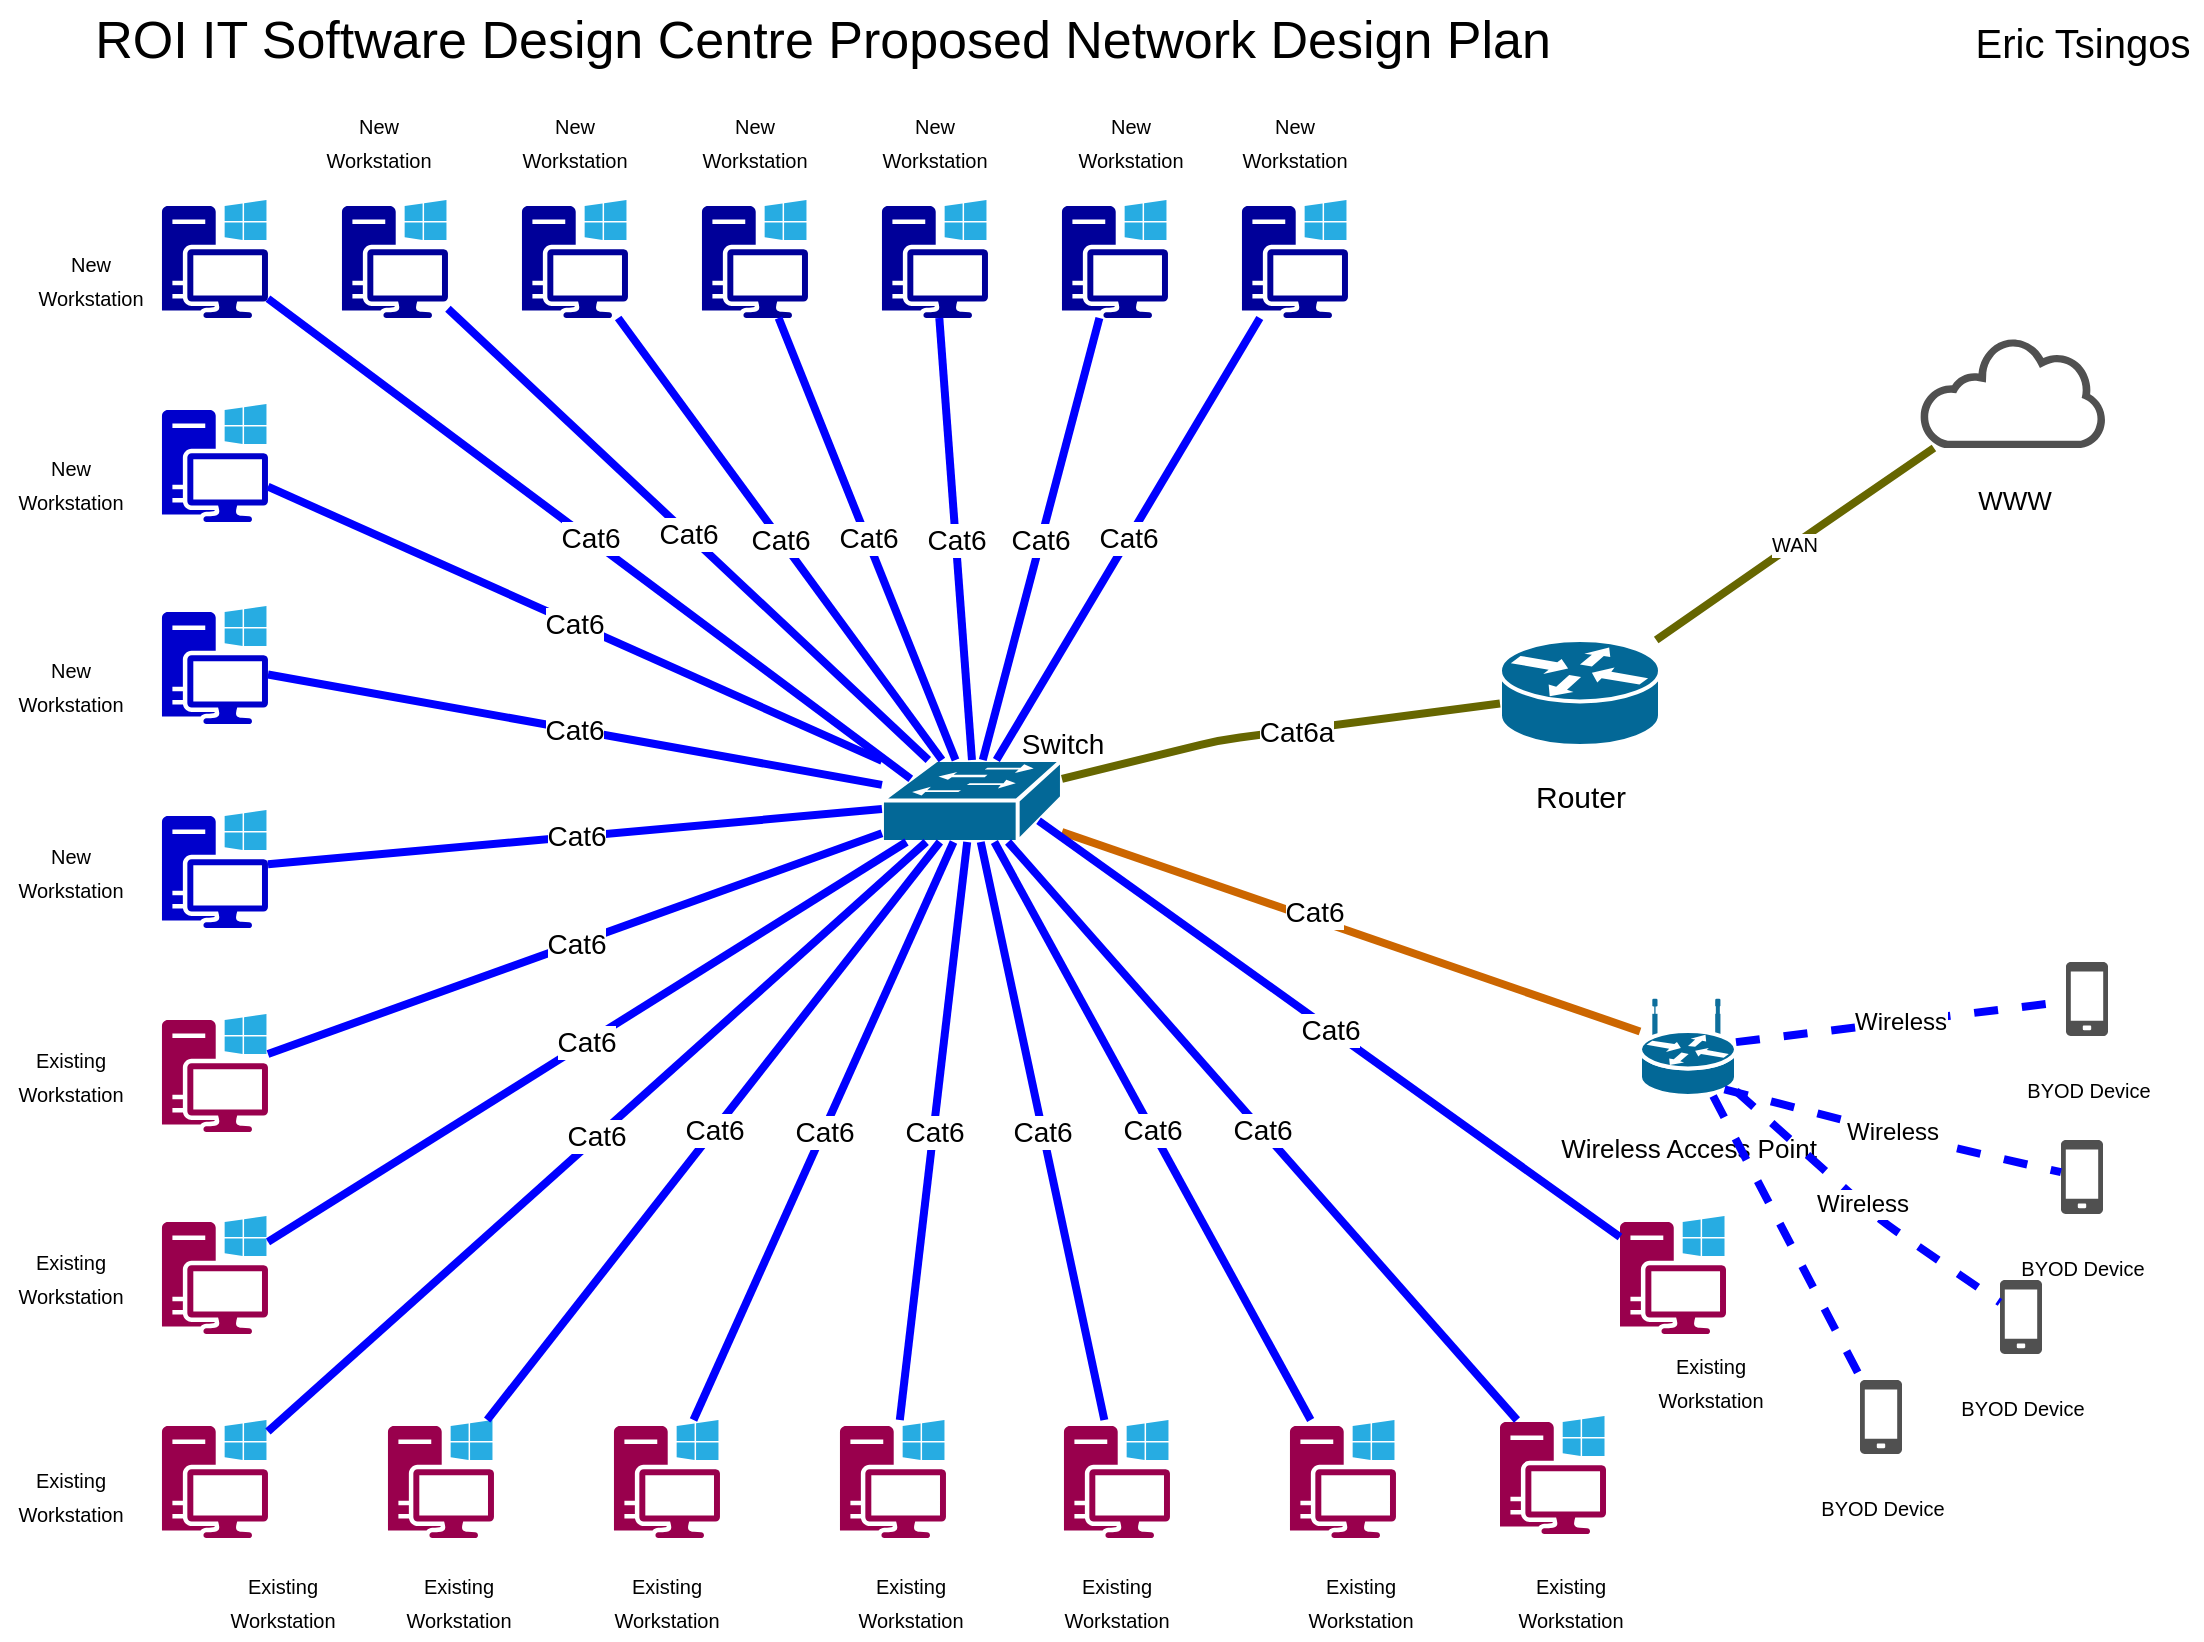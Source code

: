 <mxfile version="13.1.5" type="github"><diagram id="SVuhrKKFgbkTwC87kJZM" name="Page-1"><mxGraphModel dx="1422" dy="752" grid="1" gridSize="10" guides="1" tooltips="1" connect="1" arrows="1" fold="1" page="1" pageScale="1" pageWidth="1169" pageHeight="827" math="0" shadow="0"><root><mxCell id="0"/><mxCell id="1" parent="0"/><mxCell id="qntMLNJ1KrxTZRpijhVu-1" value="&lt;span style=&quot;text-align: left ; background-color: rgb(255 , 255 , 255)&quot;&gt;&lt;font face=&quot;calibri, calibri_msfontservice, sans-serif&quot;&gt;ROI IT Software Design Centre Proposed Network Design Plan&lt;/font&gt;&lt;/span&gt;" style="text;html=1;resizable=0;autosize=1;align=center;verticalAlign=middle;points=[];fillColor=none;strokeColor=none;rounded=0;fontSize=26;" vertex="1" parent="1"><mxGeometry x="100.98" width="660" height="40" as="geometry"/></mxCell><mxCell id="qntMLNJ1KrxTZRpijhVu-2" value="&lt;font style=&quot;font-size: 20px&quot;&gt;Eric Tsingos&lt;/font&gt;" style="text;html=1;resizable=0;autosize=1;align=center;verticalAlign=middle;points=[];fillColor=none;strokeColor=none;rounded=0;fontSize=26;" vertex="1" parent="1"><mxGeometry x="1001" width="120" height="40" as="geometry"/></mxCell><mxCell id="qntMLNJ1KrxTZRpijhVu-3" value="" style="pointerEvents=1;shadow=0;dashed=0;html=1;strokeColor=none;fillColor=#99004D;labelPosition=center;verticalLabelPosition=bottom;verticalAlign=top;outlineConnect=0;align=center;shape=mxgraph.office.devices.workstation_pc;fontSize=26;" vertex="1" parent="1"><mxGeometry x="830" y="608" width="53" height="59" as="geometry"/></mxCell><mxCell id="qntMLNJ1KrxTZRpijhVu-4" value="" style="pointerEvents=1;shadow=0;dashed=0;html=1;strokeColor=none;fillColor=#99004D;labelPosition=center;verticalLabelPosition=bottom;verticalAlign=top;outlineConnect=0;align=center;shape=mxgraph.office.devices.workstation_pc;fontSize=26;" vertex="1" parent="1"><mxGeometry x="770" y="708" width="53" height="59" as="geometry"/></mxCell><mxCell id="qntMLNJ1KrxTZRpijhVu-5" value="" style="pointerEvents=1;shadow=0;dashed=0;html=1;strokeColor=none;fillColor=#000099;labelPosition=center;verticalLabelPosition=bottom;verticalAlign=top;outlineConnect=0;align=center;shape=mxgraph.office.devices.workstation_pc;fontSize=26;" vertex="1" parent="1"><mxGeometry x="190.98" y="100" width="53" height="59" as="geometry"/></mxCell><mxCell id="qntMLNJ1KrxTZRpijhVu-6" value="" style="pointerEvents=1;shadow=0;dashed=0;html=1;strokeColor=none;fillColor=#000099;labelPosition=center;verticalLabelPosition=bottom;verticalAlign=top;outlineConnect=0;align=center;shape=mxgraph.office.devices.workstation_pc;fontSize=26;" vertex="1" parent="1"><mxGeometry x="640.98" y="100" width="53" height="59" as="geometry"/></mxCell><mxCell id="qntMLNJ1KrxTZRpijhVu-7" value="" style="pointerEvents=1;shadow=0;dashed=0;html=1;strokeColor=none;fillColor=#000099;labelPosition=center;verticalLabelPosition=bottom;verticalAlign=top;outlineConnect=0;align=center;shape=mxgraph.office.devices.workstation_pc;fontSize=26;" vertex="1" parent="1"><mxGeometry x="550.98" y="100" width="53" height="59" as="geometry"/></mxCell><mxCell id="qntMLNJ1KrxTZRpijhVu-8" value="" style="pointerEvents=1;shadow=0;dashed=0;html=1;strokeColor=none;fillColor=#000099;labelPosition=center;verticalLabelPosition=bottom;verticalAlign=top;outlineConnect=0;align=center;shape=mxgraph.office.devices.workstation_pc;fontSize=26;" vertex="1" parent="1"><mxGeometry x="460.98" y="100" width="53" height="59" as="geometry"/></mxCell><mxCell id="qntMLNJ1KrxTZRpijhVu-9" value="" style="pointerEvents=1;shadow=0;dashed=0;html=1;strokeColor=none;fillColor=#000099;labelPosition=center;verticalLabelPosition=bottom;verticalAlign=top;outlineConnect=0;align=center;shape=mxgraph.office.devices.workstation_pc;fontSize=26;" vertex="1" parent="1"><mxGeometry x="370.98" y="100" width="53" height="59" as="geometry"/></mxCell><mxCell id="qntMLNJ1KrxTZRpijhVu-10" value="" style="pointerEvents=1;shadow=0;dashed=0;html=1;strokeColor=none;fillColor=#000099;labelPosition=center;verticalLabelPosition=bottom;verticalAlign=top;outlineConnect=0;align=center;shape=mxgraph.office.devices.workstation_pc;fontSize=26;" vertex="1" parent="1"><mxGeometry x="100.98" y="100" width="53" height="59" as="geometry"/></mxCell><mxCell id="qntMLNJ1KrxTZRpijhVu-11" value="" style="pointerEvents=1;shadow=0;dashed=0;html=1;strokeColor=none;fillColor=#99004D;labelPosition=center;verticalLabelPosition=bottom;verticalAlign=top;outlineConnect=0;align=center;shape=mxgraph.office.devices.workstation_pc;fontSize=26;" vertex="1" parent="1"><mxGeometry x="664.98" y="710" width="53" height="59" as="geometry"/></mxCell><mxCell id="qntMLNJ1KrxTZRpijhVu-12" value="" style="pointerEvents=1;shadow=0;dashed=0;html=1;strokeColor=none;fillColor=#99004D;labelPosition=center;verticalLabelPosition=bottom;verticalAlign=top;outlineConnect=0;align=center;shape=mxgraph.office.devices.workstation_pc;fontSize=26;" vertex="1" parent="1"><mxGeometry x="551.98" y="710" width="53" height="59" as="geometry"/></mxCell><mxCell id="qntMLNJ1KrxTZRpijhVu-13" value="" style="pointerEvents=1;shadow=0;dashed=0;html=1;strokeColor=none;fillColor=#99004D;labelPosition=center;verticalLabelPosition=bottom;verticalAlign=top;outlineConnect=0;align=center;shape=mxgraph.office.devices.workstation_pc;fontSize=26;" vertex="1" parent="1"><mxGeometry x="439.98" y="710" width="53" height="59" as="geometry"/></mxCell><mxCell id="qntMLNJ1KrxTZRpijhVu-14" value="" style="pointerEvents=1;shadow=0;dashed=0;html=1;strokeColor=none;fillColor=#99004D;labelPosition=center;verticalLabelPosition=bottom;verticalAlign=top;outlineConnect=0;align=center;shape=mxgraph.office.devices.workstation_pc;fontSize=26;" vertex="1" parent="1"><mxGeometry x="326.98" y="710" width="53" height="59" as="geometry"/></mxCell><mxCell id="qntMLNJ1KrxTZRpijhVu-15" value="" style="pointerEvents=1;shadow=0;dashed=0;html=1;strokeColor=none;fillColor=#99004D;labelPosition=center;verticalLabelPosition=bottom;verticalAlign=top;outlineConnect=0;align=center;shape=mxgraph.office.devices.workstation_pc;fontSize=26;" vertex="1" parent="1"><mxGeometry x="213.98" y="710" width="53" height="59" as="geometry"/></mxCell><mxCell id="qntMLNJ1KrxTZRpijhVu-16" value="" style="pointerEvents=1;shadow=0;dashed=0;html=1;strokeColor=none;fillColor=#0000CC;labelPosition=center;verticalLabelPosition=bottom;verticalAlign=top;outlineConnect=0;align=center;shape=mxgraph.office.devices.workstation_pc;fontSize=26;" vertex="1" parent="1"><mxGeometry x="100.98" y="202" width="53" height="59" as="geometry"/></mxCell><mxCell id="qntMLNJ1KrxTZRpijhVu-17" value="" style="pointerEvents=1;shadow=0;dashed=0;html=1;strokeColor=none;fillColor=#0000CC;labelPosition=center;verticalLabelPosition=bottom;verticalAlign=top;outlineConnect=0;align=center;shape=mxgraph.office.devices.workstation_pc;fontSize=26;" vertex="1" parent="1"><mxGeometry x="100.98" y="303" width="53" height="59" as="geometry"/></mxCell><mxCell id="qntMLNJ1KrxTZRpijhVu-18" value="" style="pointerEvents=1;shadow=0;dashed=0;html=1;strokeColor=none;fillColor=#0000CC;labelPosition=center;verticalLabelPosition=bottom;verticalAlign=top;outlineConnect=0;align=center;shape=mxgraph.office.devices.workstation_pc;fontSize=26;" vertex="1" parent="1"><mxGeometry x="100.98" y="405" width="53" height="59" as="geometry"/></mxCell><mxCell id="qntMLNJ1KrxTZRpijhVu-19" value="" style="pointerEvents=1;shadow=0;dashed=0;html=1;strokeColor=none;fillColor=#99004D;labelPosition=center;verticalLabelPosition=bottom;verticalAlign=top;outlineConnect=0;align=center;shape=mxgraph.office.devices.workstation_pc;fontSize=26;" vertex="1" parent="1"><mxGeometry x="100.98" y="507" width="53" height="59" as="geometry"/></mxCell><mxCell id="qntMLNJ1KrxTZRpijhVu-21" value="" style="pointerEvents=1;shadow=0;dashed=0;html=1;strokeColor=none;fillColor=#99004D;labelPosition=center;verticalLabelPosition=bottom;verticalAlign=top;outlineConnect=0;align=center;shape=mxgraph.office.devices.workstation_pc;fontSize=26;" vertex="1" parent="1"><mxGeometry x="100.98" y="710" width="53" height="59" as="geometry"/></mxCell><mxCell id="qntMLNJ1KrxTZRpijhVu-22" value="" style="pointerEvents=1;shadow=0;dashed=0;html=1;strokeColor=none;fillColor=#000099;labelPosition=center;verticalLabelPosition=bottom;verticalAlign=top;outlineConnect=0;align=center;shape=mxgraph.office.devices.workstation_pc;fontSize=26;" vertex="1" parent="1"><mxGeometry x="280.98" y="100" width="53" height="59" as="geometry"/></mxCell><mxCell id="qntMLNJ1KrxTZRpijhVu-23" value="" style="shape=mxgraph.cisco.switches.workgroup_switch;html=1;pointerEvents=1;dashed=0;fillColor=#036897;strokeColor=#ffffff;strokeWidth=2;verticalLabelPosition=bottom;verticalAlign=top;align=center;outlineConnect=0;fontSize=14;" vertex="1" parent="1"><mxGeometry x="460.98" y="380" width="90" height="41" as="geometry"/></mxCell><mxCell id="qntMLNJ1KrxTZRpijhVu-24" value="&lt;font style=&quot;font-size: 13px&quot;&gt;Wireless Access Point&lt;/font&gt;" style="shape=mxgraph.cisco.routers.wireless_router;html=1;pointerEvents=1;dashed=0;fillColor=#036897;strokeColor=#ffffff;strokeWidth=2;verticalLabelPosition=bottom;verticalAlign=top;align=center;outlineConnect=0;fontSize=26;" vertex="1" parent="1"><mxGeometry x="840" y="500" width="48" height="48" as="geometry"/></mxCell><mxCell id="qntMLNJ1KrxTZRpijhVu-25" value="&lt;font style=&quot;font-size: 15px&quot;&gt;Router&lt;/font&gt;" style="shape=mxgraph.cisco.routers.router;html=1;pointerEvents=1;dashed=0;fillColor=#036897;strokeColor=#ffffff;strokeWidth=2;verticalLabelPosition=bottom;verticalAlign=top;align=center;outlineConnect=0;fontSize=26;" vertex="1" parent="1"><mxGeometry x="770" y="320" width="80" height="53" as="geometry"/></mxCell><mxCell id="qntMLNJ1KrxTZRpijhVu-26" value="&lt;font style=&quot;font-size: 13px&quot;&gt;WWW&lt;/font&gt;" style="pointerEvents=1;shadow=0;dashed=0;html=1;strokeColor=none;fillColor=#505050;labelPosition=center;verticalLabelPosition=bottom;outlineConnect=0;verticalAlign=top;align=center;shape=mxgraph.office.clouds.cloud;fontSize=26;" vertex="1" parent="1"><mxGeometry x="980" y="169" width="94" height="55" as="geometry"/></mxCell><mxCell id="qntMLNJ1KrxTZRpijhVu-27" value="&lt;font style=&quot;font-size: 10px&quot;&gt;BYOD Device&lt;/font&gt;" style="pointerEvents=1;shadow=0;dashed=0;html=1;strokeColor=none;fillColor=#505050;labelPosition=center;verticalLabelPosition=bottom;verticalAlign=top;outlineConnect=0;align=center;shape=mxgraph.office.devices.cell_phone_generic;fontSize=26;" vertex="1" parent="1"><mxGeometry x="950" y="690" width="21" height="37" as="geometry"/></mxCell><mxCell id="qntMLNJ1KrxTZRpijhVu-32" value="&lt;font style=&quot;font-size: 10px&quot;&gt;BYOD Device&lt;/font&gt;" style="pointerEvents=1;shadow=0;dashed=0;html=1;strokeColor=none;fillColor=#505050;labelPosition=center;verticalLabelPosition=bottom;verticalAlign=top;outlineConnect=0;align=center;shape=mxgraph.office.devices.cell_phone_generic;fontSize=26;" vertex="1" parent="1"><mxGeometry x="1020" y="640" width="21" height="37" as="geometry"/></mxCell><mxCell id="qntMLNJ1KrxTZRpijhVu-33" value="&lt;font style=&quot;font-size: 10px&quot;&gt;BYOD Device&lt;/font&gt;" style="pointerEvents=1;shadow=0;dashed=0;html=1;strokeColor=none;fillColor=#505050;labelPosition=center;verticalLabelPosition=bottom;verticalAlign=top;outlineConnect=0;align=center;shape=mxgraph.office.devices.cell_phone_generic;fontSize=26;" vertex="1" parent="1"><mxGeometry x="1050.5" y="570" width="21" height="37" as="geometry"/></mxCell><mxCell id="qntMLNJ1KrxTZRpijhVu-34" value="&lt;font style=&quot;font-size: 10px&quot;&gt;BYOD Device&lt;/font&gt;" style="pointerEvents=1;shadow=0;dashed=0;html=1;strokeColor=none;fillColor=#505050;labelPosition=center;verticalLabelPosition=bottom;verticalAlign=top;outlineConnect=0;align=center;shape=mxgraph.office.devices.cell_phone_generic;fontSize=26;" vertex="1" parent="1"><mxGeometry x="1053" y="481" width="21" height="37" as="geometry"/></mxCell><mxCell id="qntMLNJ1KrxTZRpijhVu-35" value="WAN" style="endArrow=none;html=1;fontSize=10;strokeWidth=4;strokeColor=#666600;" edge="1" parent="1" source="qntMLNJ1KrxTZRpijhVu-25" target="qntMLNJ1KrxTZRpijhVu-26"><mxGeometry width="50" height="50" relative="1" as="geometry"><mxPoint x="680" y="440" as="sourcePoint"/><mxPoint x="730" y="390" as="targetPoint"/><Array as="points"><mxPoint x="920" y="270"/></Array></mxGeometry></mxCell><mxCell id="qntMLNJ1KrxTZRpijhVu-36" value="&lt;font style=&quot;font-size: 14px;&quot;&gt;Cat6a&lt;/font&gt;" style="endArrow=none;html=1;strokeColor=#666600;strokeWidth=4;fontSize=14;" edge="1" parent="1" source="qntMLNJ1KrxTZRpijhVu-23" target="qntMLNJ1KrxTZRpijhVu-25"><mxGeometry x="0.072" y="-1" width="50" height="50" relative="1" as="geometry"><mxPoint x="680" y="440" as="sourcePoint"/><mxPoint x="730" y="390" as="targetPoint"/><Array as="points"><mxPoint x="630" y="370"/></Array><mxPoint as="offset"/></mxGeometry></mxCell><mxCell id="qntMLNJ1KrxTZRpijhVu-37" value="" style="endArrow=none;html=1;strokeColor=#CC6600;strokeWidth=4;fontSize=10;" edge="1" parent="1" source="qntMLNJ1KrxTZRpijhVu-24" target="qntMLNJ1KrxTZRpijhVu-23"><mxGeometry width="50" height="50" relative="1" as="geometry"><mxPoint x="680" y="440" as="sourcePoint"/><mxPoint x="730" y="390" as="targetPoint"/></mxGeometry></mxCell><mxCell id="qntMLNJ1KrxTZRpijhVu-38" value="&lt;font style=&quot;font-size: 14px;&quot;&gt;Cat6&lt;/font&gt;" style="edgeLabel;html=1;align=center;verticalAlign=middle;resizable=0;points=[];fontSize=14;" vertex="1" connectable="0" parent="qntMLNJ1KrxTZRpijhVu-37"><mxGeometry x="0.132" y="-4" relative="1" as="geometry"><mxPoint x="-1" as="offset"/></mxGeometry></mxCell><mxCell id="qntMLNJ1KrxTZRpijhVu-39" value="&lt;font style=&quot;font-size: 14px;&quot;&gt;Cat6&lt;/font&gt;" style="endArrow=none;html=1;strokeColor=#0000FF;strokeWidth=4;fontSize=14;entryX=0.5;entryY=0;entryDx=0;entryDy=0;entryPerimeter=0;" edge="1" parent="1" source="qntMLNJ1KrxTZRpijhVu-8" target="qntMLNJ1KrxTZRpijhVu-23"><mxGeometry width="50" height="50" relative="1" as="geometry"><mxPoint x="669.98" y="210" as="sourcePoint"/><mxPoint x="569.98" y="310" as="targetPoint"/></mxGeometry></mxCell><mxCell id="qntMLNJ1KrxTZRpijhVu-40" value="&lt;font style=&quot;font-size: 14px;&quot;&gt;Cat6&lt;/font&gt;" style="endArrow=none;html=1;strokeColor=#0000FF;strokeWidth=4;fontSize=14;" edge="1" parent="1" source="qntMLNJ1KrxTZRpijhVu-7" target="qntMLNJ1KrxTZRpijhVu-23"><mxGeometry width="50" height="50" relative="1" as="geometry"><mxPoint x="679.98" y="220" as="sourcePoint"/><mxPoint x="579.98" y="320" as="targetPoint"/></mxGeometry></mxCell><mxCell id="qntMLNJ1KrxTZRpijhVu-41" value="&lt;font style=&quot;font-size: 14px;&quot;&gt;Cat6&lt;/font&gt;" style="endArrow=none;html=1;strokeColor=#0000FF;strokeWidth=4;fontSize=14;" edge="1" parent="1" source="qntMLNJ1KrxTZRpijhVu-6" target="qntMLNJ1KrxTZRpijhVu-23"><mxGeometry width="50" height="50" relative="1" as="geometry"><mxPoint x="689.98" y="230" as="sourcePoint"/><mxPoint x="540.98" y="370" as="targetPoint"/></mxGeometry></mxCell><mxCell id="qntMLNJ1KrxTZRpijhVu-42" value="&lt;font style=&quot;font-size: 14px;&quot;&gt;Cat6&lt;/font&gt;" style="endArrow=none;html=1;strokeColor=#0000FF;strokeWidth=4;fontSize=14;" edge="1" parent="1" source="qntMLNJ1KrxTZRpijhVu-9" target="qntMLNJ1KrxTZRpijhVu-23"><mxGeometry width="50" height="50" relative="1" as="geometry"><mxPoint x="679.98" y="220" as="sourcePoint"/><mxPoint x="579.98" y="320" as="targetPoint"/></mxGeometry></mxCell><mxCell id="qntMLNJ1KrxTZRpijhVu-43" value="&lt;font style=&quot;font-size: 14px;&quot;&gt;Cat6&lt;/font&gt;" style="endArrow=none;html=1;strokeColor=#0000FF;strokeWidth=4;fontSize=14;" edge="1" parent="1" source="qntMLNJ1KrxTZRpijhVu-22" target="qntMLNJ1KrxTZRpijhVu-23"><mxGeometry width="50" height="50" relative="1" as="geometry"><mxPoint x="689.98" y="230" as="sourcePoint"/><mxPoint x="589.98" y="330" as="targetPoint"/></mxGeometry></mxCell><mxCell id="qntMLNJ1KrxTZRpijhVu-44" value="&lt;font style=&quot;font-size: 14px;&quot;&gt;Cat6&lt;/font&gt;" style="endArrow=none;html=1;strokeColor=#0000FF;strokeWidth=4;fontSize=14;" edge="1" parent="1" source="qntMLNJ1KrxTZRpijhVu-5" target="qntMLNJ1KrxTZRpijhVu-23"><mxGeometry width="50" height="50" relative="1" as="geometry"><mxPoint x="330.98" y="270" as="sourcePoint"/><mxPoint x="230.98" y="370" as="targetPoint"/></mxGeometry></mxCell><mxCell id="qntMLNJ1KrxTZRpijhVu-45" value="&lt;font style=&quot;font-size: 14px;&quot;&gt;Cat6&lt;/font&gt;" style="endArrow=none;html=1;strokeColor=#0000FF;strokeWidth=4;fontSize=14;entryX=0.16;entryY=0.23;entryDx=0;entryDy=0;entryPerimeter=0;" edge="1" parent="1" source="qntMLNJ1KrxTZRpijhVu-10" target="qntMLNJ1KrxTZRpijhVu-23"><mxGeometry width="50" height="50" relative="1" as="geometry"><mxPoint x="357.98" y="314" as="sourcePoint"/><mxPoint x="257.98" y="414" as="targetPoint"/></mxGeometry></mxCell><mxCell id="qntMLNJ1KrxTZRpijhVu-46" value="&lt;font style=&quot;font-size: 14px;&quot;&gt;Cat6&lt;/font&gt;" style="endArrow=none;html=1;strokeColor=#0000FF;strokeWidth=4;fontSize=14;" edge="1" parent="1" source="qntMLNJ1KrxTZRpijhVu-16" target="qntMLNJ1KrxTZRpijhVu-23"><mxGeometry width="50" height="50" relative="1" as="geometry"><mxPoint x="719.98" y="260" as="sourcePoint"/><mxPoint x="619.98" y="360" as="targetPoint"/></mxGeometry></mxCell><mxCell id="qntMLNJ1KrxTZRpijhVu-47" value="&lt;font style=&quot;font-size: 14px;&quot;&gt;Cat6&lt;/font&gt;" style="endArrow=none;html=1;strokeColor=#0000FF;strokeWidth=4;fontSize=14;" edge="1" parent="1" source="qntMLNJ1KrxTZRpijhVu-23" target="qntMLNJ1KrxTZRpijhVu-56"><mxGeometry width="50" height="50" relative="1" as="geometry"><mxPoint x="290.98" y="520" as="sourcePoint"/><mxPoint x="200.98" y="601.993" as="targetPoint"/></mxGeometry></mxCell><mxCell id="qntMLNJ1KrxTZRpijhVu-52" value="&lt;font style=&quot;font-size: 14px;&quot;&gt;Cat6&lt;/font&gt;" style="endArrow=none;html=1;strokeColor=#0000FF;strokeWidth=4;fontSize=14;" edge="1" parent="1" source="qntMLNJ1KrxTZRpijhVu-23" target="qntMLNJ1KrxTZRpijhVu-17"><mxGeometry width="50" height="50" relative="1" as="geometry"><mxPoint x="305.98" y="418" as="sourcePoint"/><mxPoint x="215.98" y="494.867" as="targetPoint"/></mxGeometry></mxCell><mxCell id="qntMLNJ1KrxTZRpijhVu-53" value="&lt;font style=&quot;font-size: 14px;&quot;&gt;Cat6&lt;/font&gt;" style="endArrow=none;html=1;strokeColor=#0000FF;strokeWidth=4;fontSize=14;" edge="1" parent="1" source="qntMLNJ1KrxTZRpijhVu-23" target="qntMLNJ1KrxTZRpijhVu-18"><mxGeometry width="50" height="50" relative="1" as="geometry"><mxPoint x="310.98" y="540" as="sourcePoint"/><mxPoint x="220.98" y="616.867" as="targetPoint"/></mxGeometry></mxCell><mxCell id="qntMLNJ1KrxTZRpijhVu-54" value="&lt;font style=&quot;font-size: 14px;&quot;&gt;Cat6&lt;/font&gt;" style="endArrow=none;html=1;strokeColor=#0000FF;strokeWidth=4;fontSize=14;" edge="1" parent="1" source="qntMLNJ1KrxTZRpijhVu-23" target="qntMLNJ1KrxTZRpijhVu-19"><mxGeometry width="50" height="50" relative="1" as="geometry"><mxPoint x="330.98" y="460" as="sourcePoint"/><mxPoint x="230.98" y="626.867" as="targetPoint"/></mxGeometry></mxCell><mxCell id="qntMLNJ1KrxTZRpijhVu-56" value="" style="pointerEvents=1;shadow=0;dashed=0;html=1;strokeColor=none;fillColor=#99004D;labelPosition=center;verticalLabelPosition=bottom;verticalAlign=top;outlineConnect=0;align=center;shape=mxgraph.office.devices.workstation_pc;fontSize=26;" vertex="1" parent="1"><mxGeometry x="100.98" y="608" width="53" height="59" as="geometry"/></mxCell><mxCell id="qntMLNJ1KrxTZRpijhVu-57" value="&lt;font style=&quot;font-size: 14px;&quot;&gt;Cat6&lt;/font&gt;" style="endArrow=none;html=1;strokeColor=#0000FF;strokeWidth=4;fontSize=14;" edge="1" parent="1" source="qntMLNJ1KrxTZRpijhVu-23" target="qntMLNJ1KrxTZRpijhVu-21"><mxGeometry width="50" height="50" relative="1" as="geometry"><mxPoint x="390.48" y="607" as="sourcePoint"/><mxPoint x="250.48" y="640.213" as="targetPoint"/></mxGeometry></mxCell><mxCell id="qntMLNJ1KrxTZRpijhVu-58" value="&lt;font style=&quot;font-size: 14px;&quot;&gt;Cat6&lt;/font&gt;" style="endArrow=none;html=1;strokeColor=#0000FF;strokeWidth=4;fontSize=14;" edge="1" parent="1" source="qntMLNJ1KrxTZRpijhVu-23" target="qntMLNJ1KrxTZRpijhVu-15"><mxGeometry width="50" height="50" relative="1" as="geometry"><mxPoint x="480.98" y="610" as="sourcePoint"/><mxPoint x="340.98" y="643.213" as="targetPoint"/></mxGeometry></mxCell><mxCell id="qntMLNJ1KrxTZRpijhVu-59" value="&lt;font style=&quot;font-size: 14px;&quot;&gt;Cat6&lt;/font&gt;" style="endArrow=none;html=1;strokeColor=#0000FF;strokeWidth=4;fontSize=14;" edge="1" parent="1" source="qntMLNJ1KrxTZRpijhVu-23" target="qntMLNJ1KrxTZRpijhVu-12"><mxGeometry width="50" height="50" relative="1" as="geometry"><mxPoint x="715.98" y="518" as="sourcePoint"/><mxPoint x="575.98" y="551.213" as="targetPoint"/></mxGeometry></mxCell><mxCell id="qntMLNJ1KrxTZRpijhVu-60" value="&lt;font style=&quot;font-size: 14px;&quot;&gt;Cat6&lt;/font&gt;" style="endArrow=none;html=1;strokeColor=#0000FF;strokeWidth=4;fontSize=14;" edge="1" parent="1" source="qntMLNJ1KrxTZRpijhVu-23" target="qntMLNJ1KrxTZRpijhVu-13"><mxGeometry width="50" height="50" relative="1" as="geometry"><mxPoint x="370.98" y="500" as="sourcePoint"/><mxPoint x="230.98" y="533.213" as="targetPoint"/></mxGeometry></mxCell><mxCell id="qntMLNJ1KrxTZRpijhVu-61" value="&lt;font style=&quot;font-size: 14px;&quot;&gt;Cat6&lt;/font&gt;" style="endArrow=none;html=1;strokeColor=#0000FF;strokeWidth=4;fontSize=14;" edge="1" parent="1" source="qntMLNJ1KrxTZRpijhVu-23" target="qntMLNJ1KrxTZRpijhVu-14"><mxGeometry width="50" height="50" relative="1" as="geometry"><mxPoint x="380.98" y="510" as="sourcePoint"/><mxPoint x="240.98" y="543.213" as="targetPoint"/></mxGeometry></mxCell><mxCell id="qntMLNJ1KrxTZRpijhVu-63" value="&lt;font style=&quot;font-size: 14px;&quot;&gt;Cat6&lt;/font&gt;" style="endArrow=none;html=1;strokeColor=#0000FF;strokeWidth=4;fontSize=14;" edge="1" parent="1" source="qntMLNJ1KrxTZRpijhVu-23"><mxGeometry width="50" height="50" relative="1" as="geometry"><mxPoint x="735.98" y="538" as="sourcePoint"/><mxPoint x="778.504" y="710" as="targetPoint"/></mxGeometry></mxCell><mxCell id="qntMLNJ1KrxTZRpijhVu-64" value="&lt;font style=&quot;font-size: 14px;&quot;&gt;Cat6&lt;/font&gt;" style="endArrow=none;html=1;strokeColor=#0000FF;strokeWidth=4;fontSize=14;" edge="1" parent="1" source="qntMLNJ1KrxTZRpijhVu-23" target="qntMLNJ1KrxTZRpijhVu-11"><mxGeometry width="50" height="50" relative="1" as="geometry"><mxPoint x="745.98" y="548" as="sourcePoint"/><mxPoint x="605.98" y="581.213" as="targetPoint"/></mxGeometry></mxCell><mxCell id="qntMLNJ1KrxTZRpijhVu-65" value="&lt;font style=&quot;font-size: 12px&quot;&gt;Wireless&lt;/font&gt;" style="endArrow=none;dashed=1;html=1;strokeColor=#0000FF;strokeWidth=4;fontSize=10;" edge="1" parent="1" source="qntMLNJ1KrxTZRpijhVu-24" target="qntMLNJ1KrxTZRpijhVu-32"><mxGeometry width="50" height="50" relative="1" as="geometry"><mxPoint x="680" y="440" as="sourcePoint"/><mxPoint x="730" y="390" as="targetPoint"/><Array as="points"><mxPoint x="960" y="610"/></Array></mxGeometry></mxCell><mxCell id="qntMLNJ1KrxTZRpijhVu-66" value="&lt;font style=&quot;font-size: 12px&quot;&gt;Wireless&lt;/font&gt;" style="endArrow=none;dashed=1;html=1;strokeColor=#0000FF;strokeWidth=4;fontSize=10;exitX=0.88;exitY=0.93;exitDx=0;exitDy=0;exitPerimeter=0;" edge="1" parent="1" source="qntMLNJ1KrxTZRpijhVu-24" target="qntMLNJ1KrxTZRpijhVu-33"><mxGeometry width="50" height="50" relative="1" as="geometry"><mxPoint x="883" y="430" as="sourcePoint"/><mxPoint x="933" y="380" as="targetPoint"/><Array as="points"><mxPoint x="980" y="570"/></Array></mxGeometry></mxCell><mxCell id="qntMLNJ1KrxTZRpijhVu-67" value="&lt;font style=&quot;font-size: 12px&quot;&gt;Wireless&lt;/font&gt;" style="endArrow=none;dashed=1;html=1;strokeColor=#0000FF;strokeWidth=4;fontSize=10;" edge="1" parent="1" source="qntMLNJ1KrxTZRpijhVu-24" target="qntMLNJ1KrxTZRpijhVu-34"><mxGeometry width="50" height="50" relative="1" as="geometry"><mxPoint x="700" y="460" as="sourcePoint"/><mxPoint x="750" y="410" as="targetPoint"/><Array as="points"/></mxGeometry></mxCell><mxCell id="qntMLNJ1KrxTZRpijhVu-68" value="" style="endArrow=none;dashed=1;html=1;strokeColor=#0000FF;strokeWidth=4;fontSize=10;" edge="1" parent="1" source="qntMLNJ1KrxTZRpijhVu-24" target="qntMLNJ1KrxTZRpijhVu-27"><mxGeometry width="50" height="50" relative="1" as="geometry"><mxPoint x="570" y="440" as="sourcePoint"/><mxPoint x="620" y="390" as="targetPoint"/></mxGeometry></mxCell><mxCell id="qntMLNJ1KrxTZRpijhVu-78" value="&lt;font style=&quot;font-size: 14px;&quot;&gt;Cat6&lt;/font&gt;" style="endArrow=none;html=1;strokeColor=#0000FF;strokeWidth=4;fontSize=14;exitX=0.87;exitY=0.74;exitDx=0;exitDy=0;exitPerimeter=0;" edge="1" parent="1" source="qntMLNJ1KrxTZRpijhVu-23" target="qntMLNJ1KrxTZRpijhVu-3"><mxGeometry width="50" height="50" relative="1" as="geometry"><mxPoint x="570.001" y="414" as="sourcePoint"/><mxPoint x="824.474" y="703" as="targetPoint"/></mxGeometry></mxCell><mxCell id="qntMLNJ1KrxTZRpijhVu-81" value="Switch" style="text;html=1;resizable=0;autosize=1;align=center;verticalAlign=middle;points=[];fillColor=none;strokeColor=none;rounded=0;fontSize=14;" vertex="1" parent="1"><mxGeometry x="520.98" y="362" width="60" height="20" as="geometry"/></mxCell><mxCell id="qntMLNJ1KrxTZRpijhVu-82" value="&lt;font style=&quot;font-size: 10px&quot;&gt;Existing&lt;br&gt;Workstation&lt;/font&gt;" style="text;html=1;resizable=0;autosize=1;align=center;verticalAlign=middle;points=[];fillColor=none;strokeColor=none;rounded=0;fontSize=14;" vertex="1" parent="1"><mxGeometry x="125.98" y="780" width="70" height="40" as="geometry"/></mxCell><mxCell id="qntMLNJ1KrxTZRpijhVu-83" value="&lt;font style=&quot;font-size: 10px&quot;&gt;Existing&lt;br&gt;Workstation&lt;/font&gt;" style="text;html=1;resizable=0;autosize=1;align=center;verticalAlign=middle;points=[];fillColor=none;strokeColor=none;rounded=0;fontSize=14;" vertex="1" parent="1"><mxGeometry x="20" y="727" width="70" height="40" as="geometry"/></mxCell><mxCell id="qntMLNJ1KrxTZRpijhVu-84" value="&lt;font style=&quot;font-size: 10px&quot;&gt;Existing&lt;br&gt;Workstation&lt;/font&gt;" style="text;html=1;resizable=0;autosize=1;align=center;verticalAlign=middle;points=[];fillColor=none;strokeColor=none;rounded=0;fontSize=14;" vertex="1" parent="1"><mxGeometry x="213.98" y="780" width="70" height="40" as="geometry"/></mxCell><mxCell id="qntMLNJ1KrxTZRpijhVu-85" value="&lt;font style=&quot;font-size: 10px&quot;&gt;Existing&lt;br&gt;Workstation&lt;/font&gt;" style="text;html=1;resizable=0;autosize=1;align=center;verticalAlign=middle;points=[];fillColor=none;strokeColor=none;rounded=0;fontSize=14;" vertex="1" parent="1"><mxGeometry x="318.48" y="780" width="70" height="40" as="geometry"/></mxCell><mxCell id="qntMLNJ1KrxTZRpijhVu-86" value="&lt;font style=&quot;font-size: 10px&quot;&gt;Existing&lt;br&gt;Workstation&lt;/font&gt;" style="text;html=1;resizable=0;autosize=1;align=center;verticalAlign=middle;points=[];fillColor=none;strokeColor=none;rounded=0;fontSize=14;" vertex="1" parent="1"><mxGeometry x="439.98" y="780" width="70" height="40" as="geometry"/></mxCell><mxCell id="qntMLNJ1KrxTZRpijhVu-87" value="&lt;font style=&quot;font-size: 10px&quot;&gt;Existing&lt;br&gt;Workstation&lt;/font&gt;" style="text;html=1;resizable=0;autosize=1;align=center;verticalAlign=middle;points=[];fillColor=none;strokeColor=none;rounded=0;fontSize=14;" vertex="1" parent="1"><mxGeometry x="543.48" y="780" width="70" height="40" as="geometry"/></mxCell><mxCell id="qntMLNJ1KrxTZRpijhVu-88" value="&lt;font style=&quot;font-size: 10px&quot;&gt;Existing&lt;br&gt;Workstation&lt;/font&gt;" style="text;html=1;resizable=0;autosize=1;align=center;verticalAlign=middle;points=[];fillColor=none;strokeColor=none;rounded=0;fontSize=14;" vertex="1" parent="1"><mxGeometry x="664.98" y="780" width="70" height="40" as="geometry"/></mxCell><mxCell id="qntMLNJ1KrxTZRpijhVu-89" value="&lt;font style=&quot;font-size: 10px&quot;&gt;Existing&lt;br&gt;Workstation&lt;/font&gt;" style="text;html=1;resizable=0;autosize=1;align=center;verticalAlign=middle;points=[];fillColor=none;strokeColor=none;rounded=0;fontSize=14;" vertex="1" parent="1"><mxGeometry x="770" y="780" width="70" height="40" as="geometry"/></mxCell><mxCell id="qntMLNJ1KrxTZRpijhVu-90" value="&lt;font style=&quot;font-size: 10px&quot;&gt;Existing&lt;br&gt;Workstation&lt;/font&gt;" style="text;html=1;resizable=0;autosize=1;align=center;verticalAlign=middle;points=[];fillColor=none;strokeColor=none;rounded=0;fontSize=14;" vertex="1" parent="1"><mxGeometry x="840" y="670" width="70" height="40" as="geometry"/></mxCell><mxCell id="qntMLNJ1KrxTZRpijhVu-91" value="&lt;font style=&quot;font-size: 10px&quot;&gt;Existing&lt;br&gt;Workstation&lt;/font&gt;" style="text;html=1;resizable=0;autosize=1;align=center;verticalAlign=middle;points=[];fillColor=none;strokeColor=none;rounded=0;fontSize=14;" vertex="1" parent="1"><mxGeometry x="20" y="516.5" width="70" height="40" as="geometry"/></mxCell><mxCell id="qntMLNJ1KrxTZRpijhVu-92" value="&lt;font style=&quot;font-size: 10px&quot;&gt;Existing&lt;br&gt;Workstation&lt;/font&gt;" style="text;html=1;resizable=0;autosize=1;align=center;verticalAlign=middle;points=[];fillColor=none;strokeColor=none;rounded=0;fontSize=14;" vertex="1" parent="1"><mxGeometry x="20" y="617.5" width="70" height="40" as="geometry"/></mxCell><mxCell id="qntMLNJ1KrxTZRpijhVu-93" value="&lt;font style=&quot;font-size: 10px&quot;&gt;New&lt;br&gt;Workstation&lt;/font&gt;" style="text;html=1;resizable=0;autosize=1;align=center;verticalAlign=middle;points=[];fillColor=none;strokeColor=none;rounded=0;fontSize=14;" vertex="1" parent="1"><mxGeometry x="20" y="414.5" width="70" height="40" as="geometry"/></mxCell><mxCell id="qntMLNJ1KrxTZRpijhVu-94" value="&lt;font style=&quot;font-size: 10px&quot;&gt;New&lt;br&gt;Workstation&lt;/font&gt;" style="text;html=1;resizable=0;autosize=1;align=center;verticalAlign=middle;points=[];fillColor=none;strokeColor=none;rounded=0;fontSize=14;" vertex="1" parent="1"><mxGeometry x="173.98" y="50" width="70" height="40" as="geometry"/></mxCell><mxCell id="qntMLNJ1KrxTZRpijhVu-95" value="&lt;font style=&quot;font-size: 10px&quot;&gt;New&lt;br&gt;Workstation&lt;/font&gt;" style="text;html=1;resizable=0;autosize=1;align=center;verticalAlign=middle;points=[];fillColor=none;strokeColor=none;rounded=0;fontSize=14;" vertex="1" parent="1"><mxGeometry x="30" y="119" width="70" height="40" as="geometry"/></mxCell><mxCell id="qntMLNJ1KrxTZRpijhVu-96" value="&lt;font style=&quot;font-size: 10px&quot;&gt;New&lt;br&gt;Workstation&lt;/font&gt;" style="text;html=1;resizable=0;autosize=1;align=center;verticalAlign=middle;points=[];fillColor=none;strokeColor=none;rounded=0;fontSize=14;" vertex="1" parent="1"><mxGeometry x="20" y="221" width="70" height="40" as="geometry"/></mxCell><mxCell id="qntMLNJ1KrxTZRpijhVu-97" value="&lt;font style=&quot;font-size: 10px&quot;&gt;New&lt;br&gt;Workstation&lt;/font&gt;" style="text;html=1;resizable=0;autosize=1;align=center;verticalAlign=middle;points=[];fillColor=none;strokeColor=none;rounded=0;fontSize=14;" vertex="1" parent="1"><mxGeometry x="20" y="322" width="70" height="40" as="geometry"/></mxCell><mxCell id="qntMLNJ1KrxTZRpijhVu-98" value="&lt;font style=&quot;font-size: 10px&quot;&gt;New&lt;br&gt;Workstation&lt;/font&gt;" style="text;html=1;resizable=0;autosize=1;align=center;verticalAlign=middle;points=[];fillColor=none;strokeColor=none;rounded=0;fontSize=14;" vertex="1" parent="1"><mxGeometry x="272.48" y="50" width="70" height="40" as="geometry"/></mxCell><mxCell id="qntMLNJ1KrxTZRpijhVu-99" value="&lt;font style=&quot;font-size: 10px&quot;&gt;New&lt;br&gt;Workstation&lt;/font&gt;" style="text;html=1;resizable=0;autosize=1;align=center;verticalAlign=middle;points=[];fillColor=none;strokeColor=none;rounded=0;fontSize=14;" vertex="1" parent="1"><mxGeometry x="362.48" y="50" width="70" height="40" as="geometry"/></mxCell><mxCell id="qntMLNJ1KrxTZRpijhVu-100" value="&lt;font style=&quot;font-size: 10px&quot;&gt;New&lt;br&gt;Workstation&lt;/font&gt;" style="text;html=1;resizable=0;autosize=1;align=center;verticalAlign=middle;points=[];fillColor=none;strokeColor=none;rounded=0;fontSize=14;" vertex="1" parent="1"><mxGeometry x="452.48" y="50" width="70" height="40" as="geometry"/></mxCell><mxCell id="qntMLNJ1KrxTZRpijhVu-101" value="&lt;font style=&quot;font-size: 10px&quot;&gt;New&lt;br&gt;Workstation&lt;/font&gt;" style="text;html=1;resizable=0;autosize=1;align=center;verticalAlign=middle;points=[];fillColor=none;strokeColor=none;rounded=0;fontSize=14;" vertex="1" parent="1"><mxGeometry x="550" y="50" width="70" height="40" as="geometry"/></mxCell><mxCell id="qntMLNJ1KrxTZRpijhVu-102" value="&lt;font style=&quot;font-size: 10px&quot;&gt;New&lt;br&gt;Workstation&lt;/font&gt;" style="text;html=1;resizable=0;autosize=1;align=center;verticalAlign=middle;points=[];fillColor=none;strokeColor=none;rounded=0;fontSize=14;" vertex="1" parent="1"><mxGeometry x="632.48" y="50" width="70" height="40" as="geometry"/></mxCell></root></mxGraphModel></diagram></mxfile>